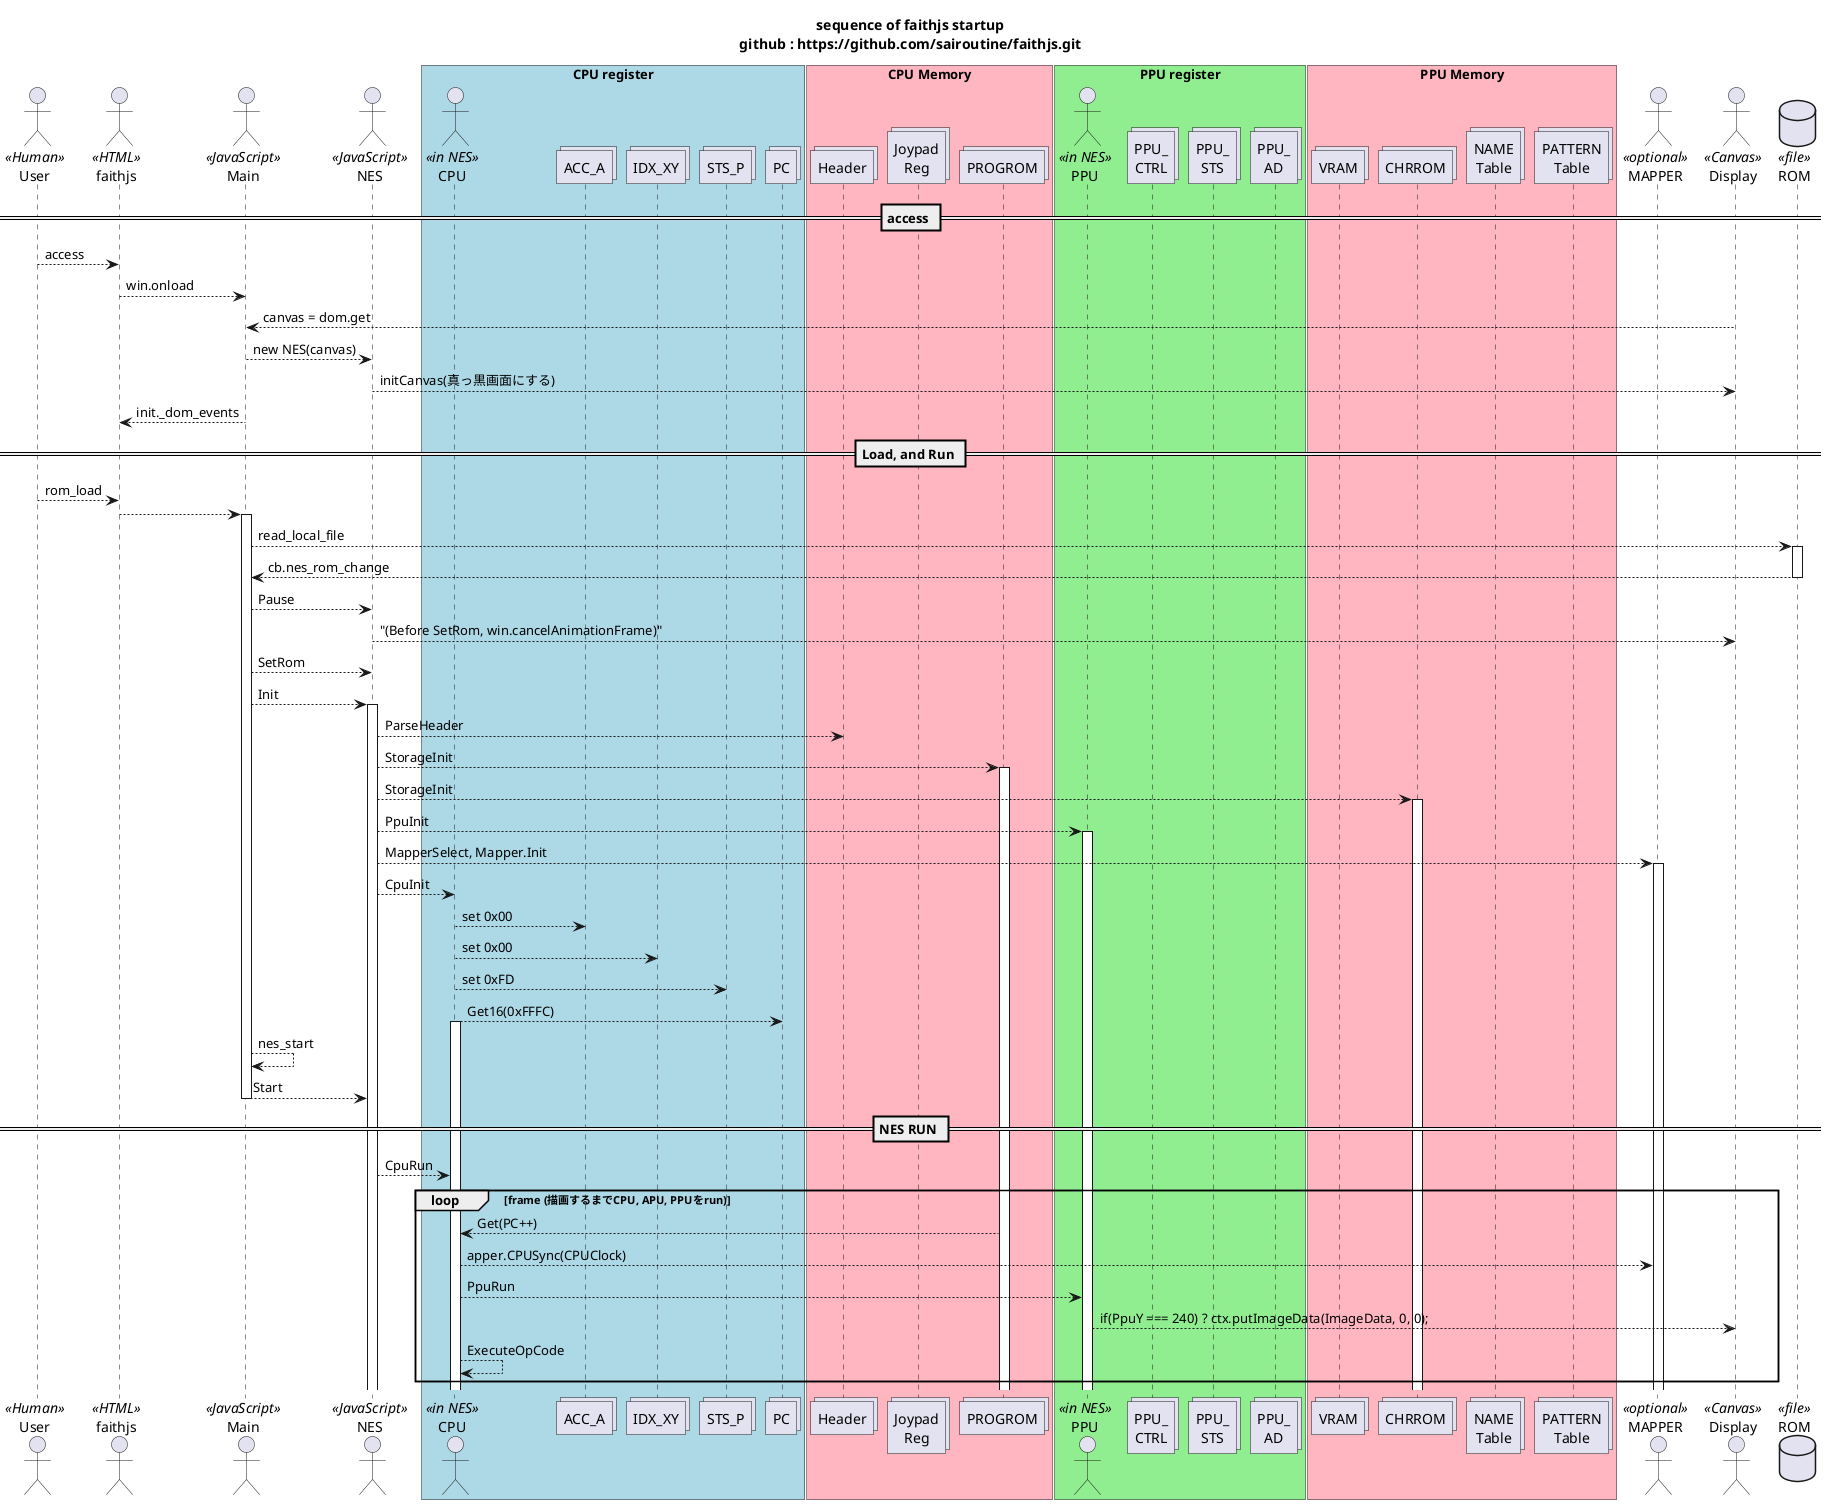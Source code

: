 @startuml

Title 
sequence of faithjs startup
github : https://github.com/sairoutine/faithjs.git
end Title

actor User << Human >>
actor faithjs << HTML >>
actor Main << JavaScript >>
actor NES << JavaScript >>
box "CPU register" #LightBlue
        actor CPU << in NES >>
        collections ACC_A
        collections IDX_XY
        collections STS_P
        collections PC
end box
box "CPU Memory" #LightPink
        collections Header
        collections "Joypad\nReg"
        collections PROGROM
end box
box "PPU register" #LightGreen
        actor PPU << in NES >>
        collections "PPU_\nCTRL"
        collections "PPU_\nSTS"
        collections "PPU_\nAD"
end box
box "PPU Memory" #LightPink
        collections VRAM
        collections CHRROM
        collections "NAME\nTable"
        collections "PATTERN\nTable"
end box
actor MAPPER <<optional>>
actor Display <<Canvas>>
database ROM <<file>>

== access ==
User --> faithjs : access
faithjs --> Main : win.onload
Main <-- Display : canvas = dom.get
Main --> NES : new NES(canvas)
NES --> Display : initCanvas(真っ黒画面にする)
Main --> faithjs : init._dom_events
== Load, and Run ==
User --> faithjs : rom_load
faithjs --> Main : 
activate Main
Main --> ROM : read_local_file
activate ROM
Main <-- ROM : cb.nes_rom_change
deactivate ROM

Main --> NES : Pause
NES --> Display : "(Before SetRom, win.cancelAnimationFrame)"
Main --> NES : SetRom
Main --> NES : Init
activate NES
NES --> Header : ParseHeader
NES --> PROGROM : StorageInit
activate PROGROM
NES --> CHRROM : StorageInit
activate CHRROM
NES --> PPU : PpuInit
activate PPU
NES --> MAPPER : MapperSelect, Mapper.Init
activate MAPPER
NES --> CPU : CpuInit
CPU --> ACC_A : set 0x00
CPU --> IDX_XY : set 0x00
CPU --> STS_P : set 0xFD
CPU --> PC : Get16(0xFFFC)
activate CPU
Main --> Main : nes_start
Main --> NES : Start
deactivate Main
== NES RUN ==
NES --> CPU : CpuRun

loop frame (描画するまでCPU, APU, PPUをrun)
	CPU <-- PROGROM : Get(PC++)
    CPU --> MAPPER : apper.CPUSync(CPUClock)
    CPU --> PPU : PpuRun
    PPU --> Display : if(PpuY === 240) ? ctx.putImageData(ImageData, 0, 0);
    CPU --> CPU : ExecuteOpCode
end


@enduml